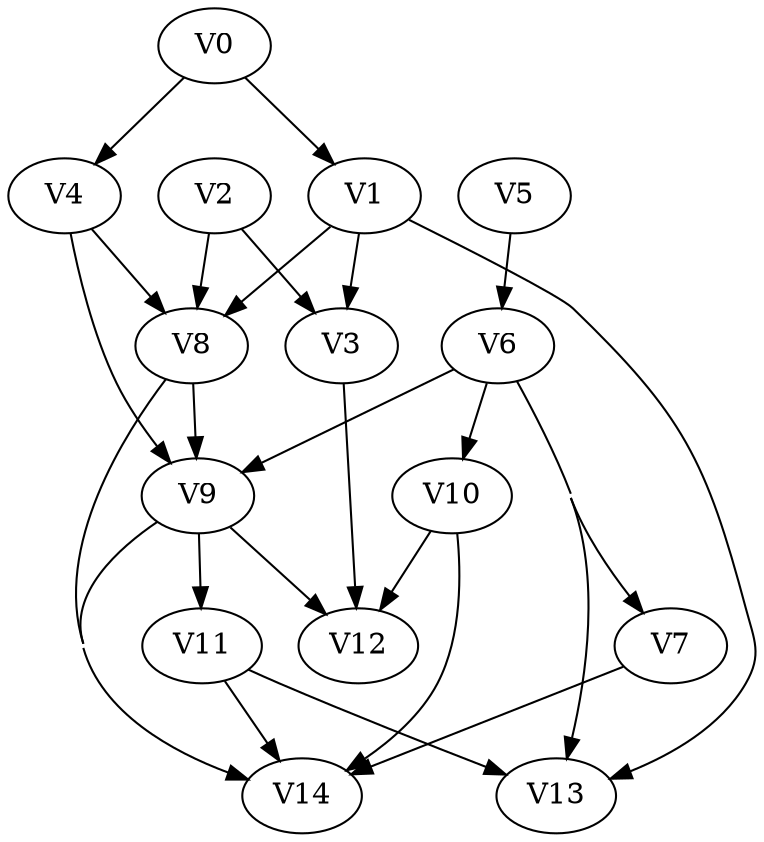 strict digraph my_dotgraph {
concentrate=True;
V0;
V1;
V2;
V3;
V4;
V5;
V6;
V7;
V8;
V9;
V10;
V11;
V12;
V13;
V14;
V0 -> V1;
V0 -> V4;
V1 -> V3;
V1 -> V8;
V1 -> V13;
V2 -> V3;
V2 -> V8;
V3 -> V12;
V4 -> V8;
V4 -> V9;
V5 -> V6;
V6 -> V7;
V6 -> V9;
V6 -> V10;
V6 -> V13;
V7 -> V14;
V8 -> V9;
V8 -> V14;
V9 -> V11;
V9 -> V12;
V9 -> V14;
V10 -> V12;
V10 -> V14;
V11 -> V13;
V11 -> V14;
}